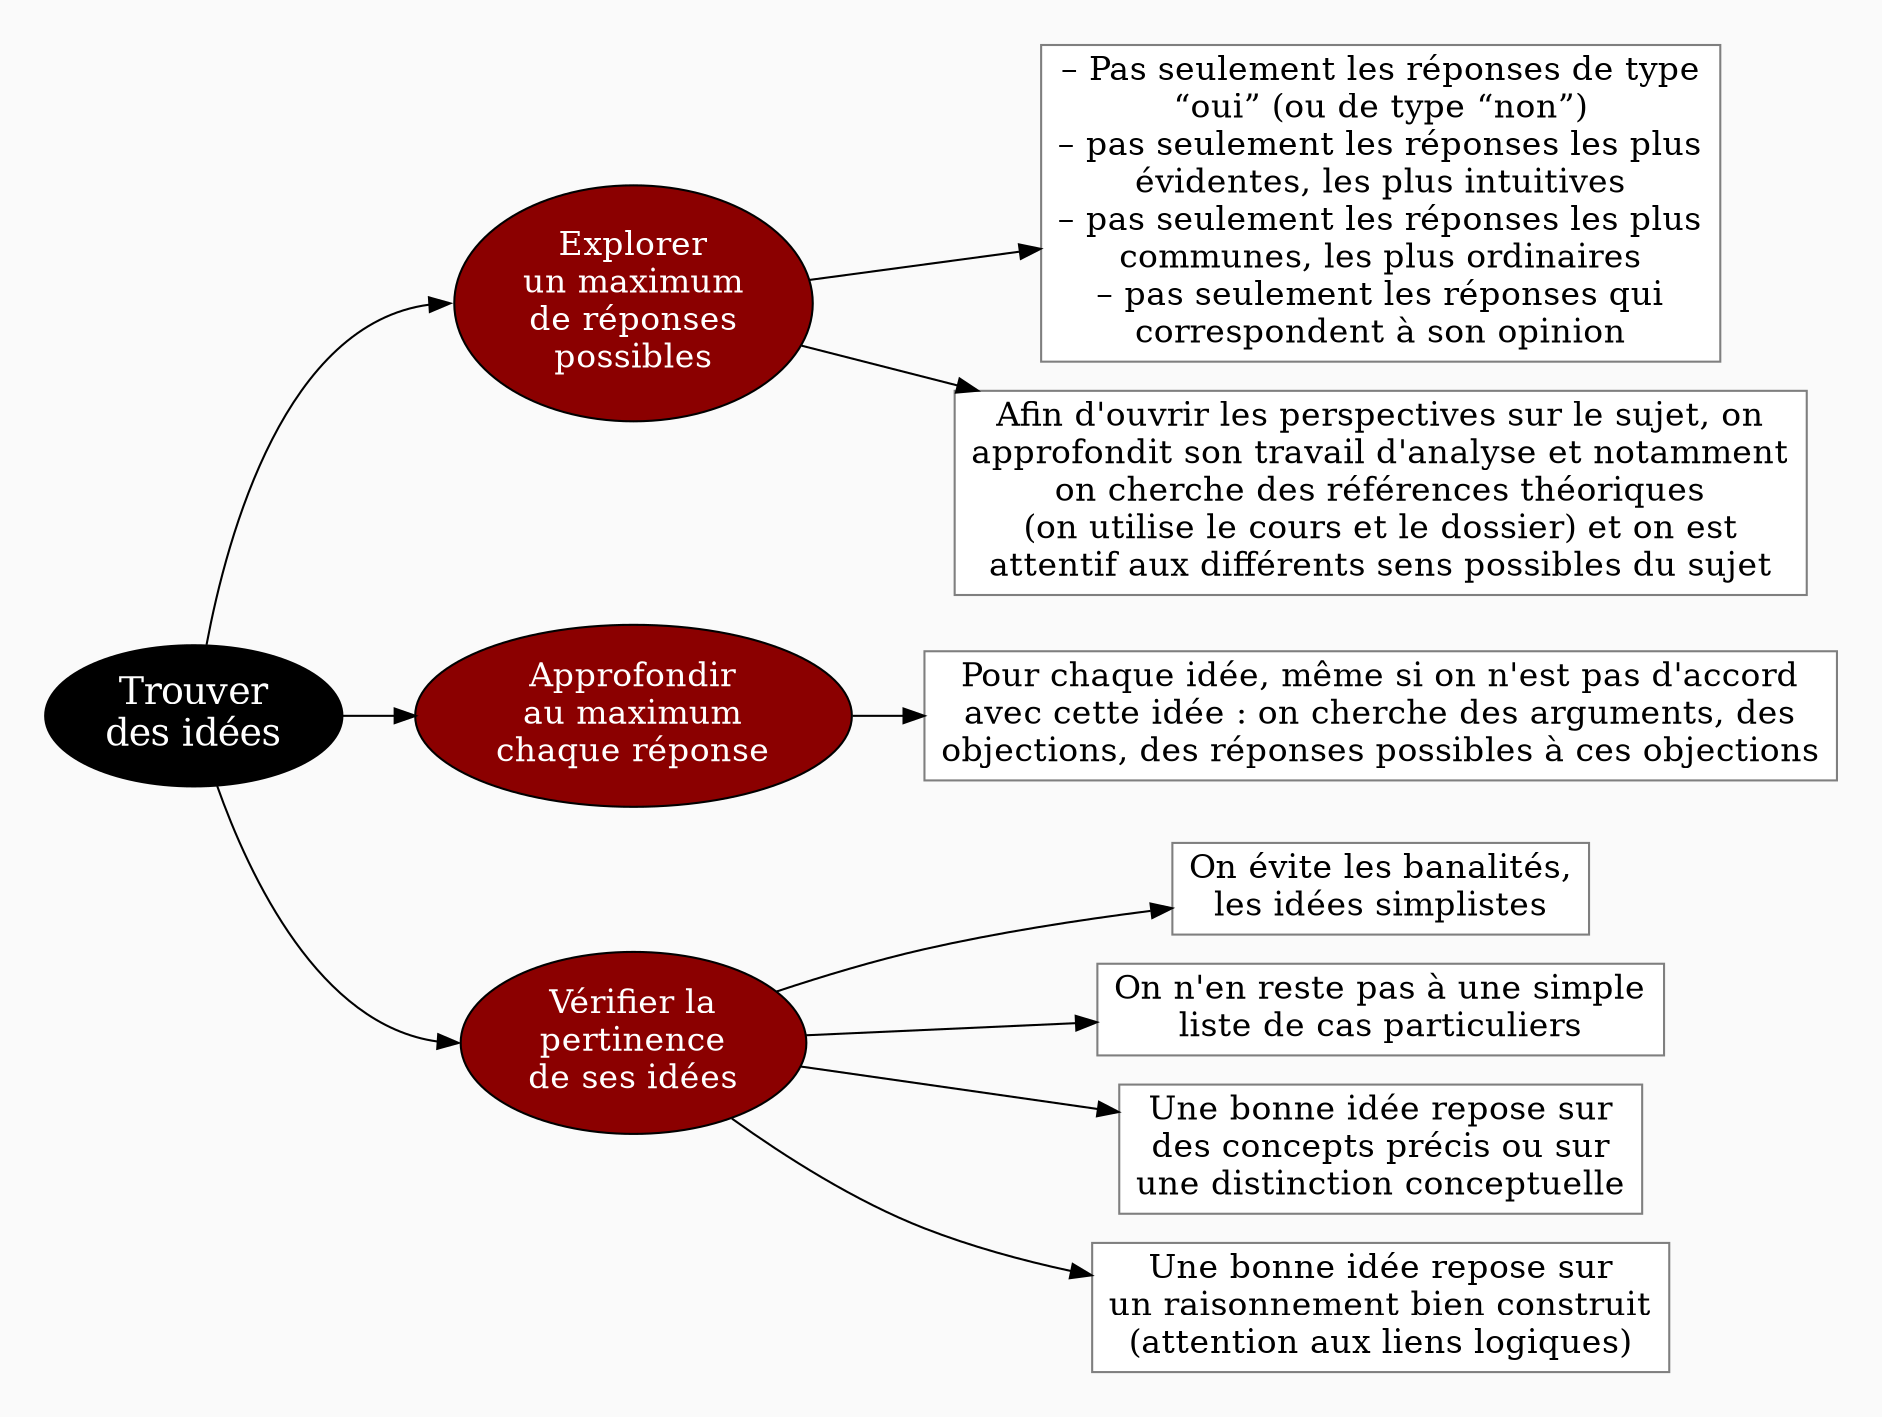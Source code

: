 digraph G {
// Template : diagram
// Usage : méthode pour la construction du plan d'une dissertation, progression des parties

rankdir=LR
splines=true
//splines=curved
bgcolor=grey98
pad=0.3
style=filled
edge[minlen=4]
ranksep=0.1
nodesep=0.2 // valeur à changer ?

// NIVEAU 1
node[style=filled; fillcolor=12 ; fontcolor=white ; fontsize=18]
// 
a1[label="Trouver
des idées"]


// NIVEAU 2
node[style=filled;fillcolor=red4;fontcolor=white; fontsize=16]
// b1[label=""]
a1->{
b1[label="Explorer
un maximum
de réponses
possibles"]    
b2[label="Approfondir
au maximum
chaque réponse"]
b3[label="Vérifier la
pertinence
de ses idées"]
}[headport=w]

{rank=same;b1->b2[style=invis;minlen=7]}
{rank=same;b2->b3[style=invis;minlen=5]}

// NIVEAU 3 (sans intermédiaire)
node [shape=box; style=filled;fillcolor=white;fontcolor=black;color=grey50]
// c1[label=""]
b1->{c1,c2}
c1[label="– Pas seulement les réponses de type
“oui” (ou de type “non”)
– pas seulement les réponses les plus
évidentes, les plus intuitives
– pas seulement les réponses les plus
communes, les plus ordinaires
– pas seulement les réponses qui
correspondent à son opinion"]
c2[label="Afin d'ouvrir les perspectives sur le sujet, on
approfondit son travail d'analyse et notamment
on cherche des références théoriques
(on utilise le cours et le dossier) et on est
attentif aux différents sens possibles du sujet"]
b2->c3
c3[label="Pour chaque idée, même si on n'est pas d'accord
avec cette idée : on cherche des arguments, des
objections, des réponses possibles à ces objections"]

b3->{c4,c5,c6,c7}
c4[label="On évite les banalités,
les idées simplistes"]
c5[label="On n'en reste pas à une simple
liste de cas particuliers"]
c6[label="Une bonne idée repose sur
des concepts précis ou sur
une distinction conceptuelle"]
c7[label="Une bonne idée repose sur
un raisonnement bien construit
(attention aux liens logiques)"]
{rank=same;c2->c3[style=invis;minlen=2]}


// INTERMEDIAIRE AVANT NIVEAU 3
node[style=filled;fillcolor=grey78;shape=oval]
// [arrowhead=none]
// bc1[label=""]

// NIVEAU 3 (avec intermédiaire)
node[style="filled";fillcolor=white;shape=box;color=grey50]
// c1[label=""]

// NIVEAU 4
node[style="filled, rounded";fillcolor=white;shape=box;color=grey50]
// d1[label=""]


// ETIQUETTES EN ROUGE
node[shape=plaintext;fontcolor=firebrick3;fillcolor=grey98]
// e1[label=< <B>= Titre</B><BR /><BR />Contenu<BR /> >]
// e1[label=""]
// ->e1[minlen=1;style=invis]


// Remarques
node[color=blue;shape=box;style=filled;margin=0.07;fontcolor=black;fontsize=13]
edge[color=blue;arrowhead="none";xlabel="";style=dashed]
// r1[label=""]
// {rank=same;->r1}
// {rank=same;r1->[dir=back]}


}
